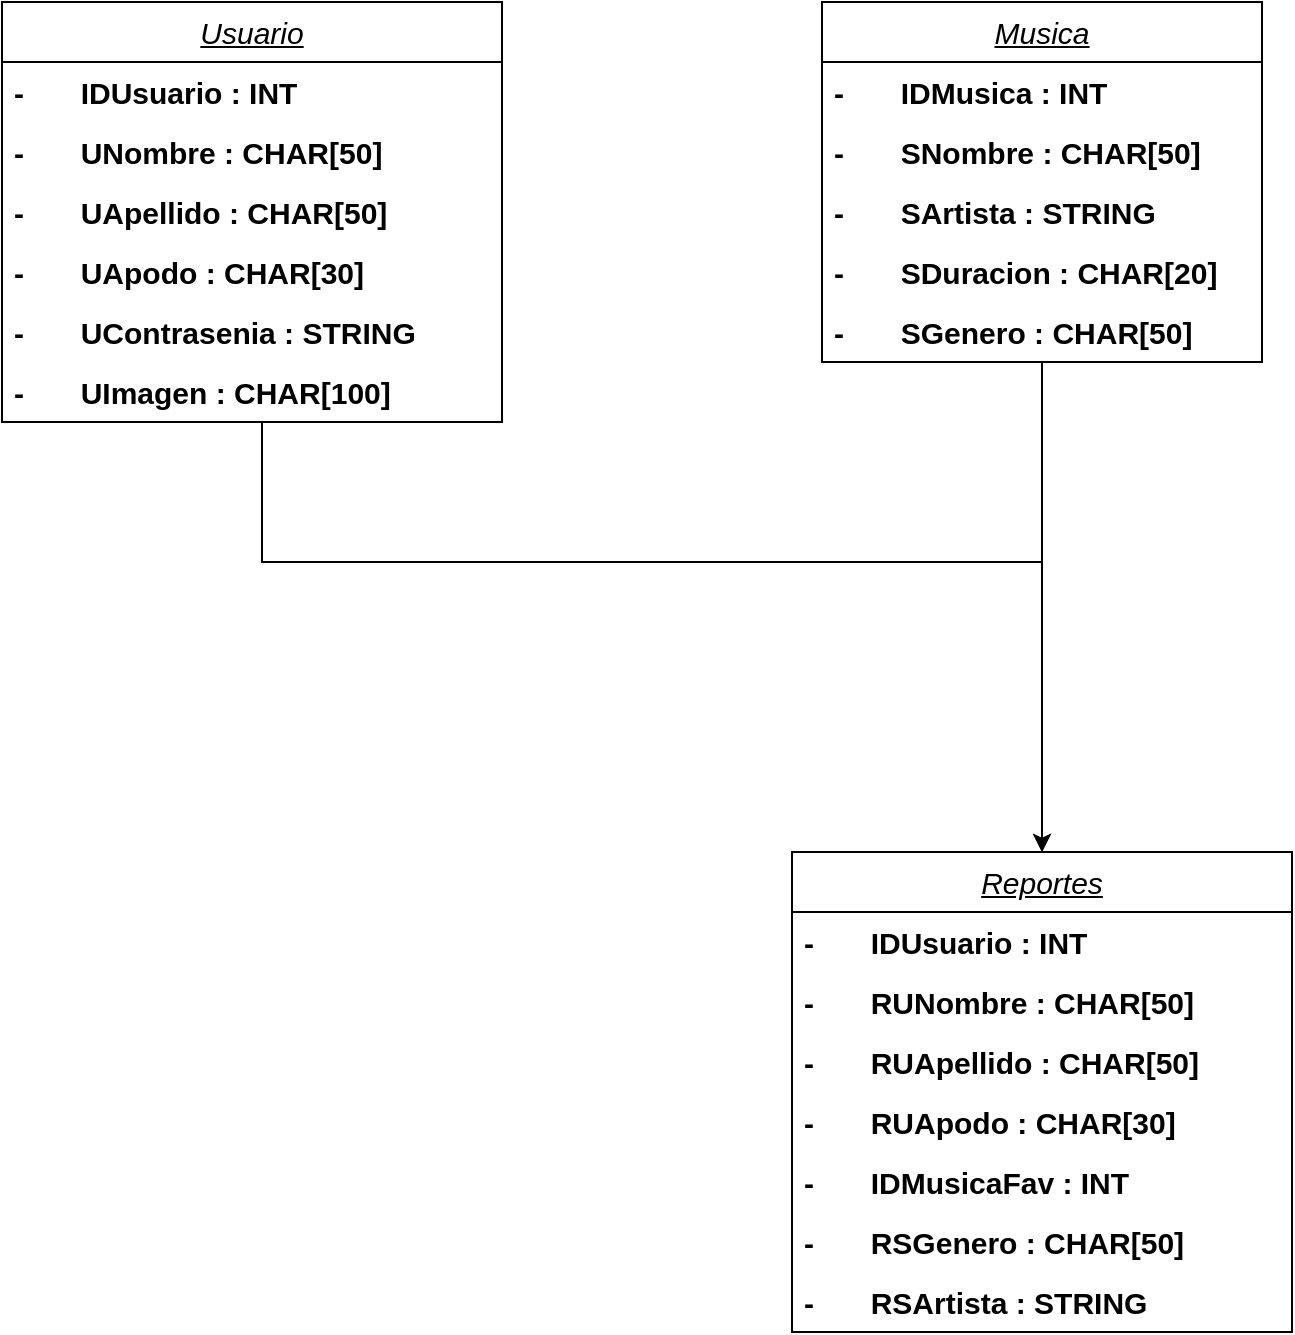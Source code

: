 <mxfile version="21.0.10" type="device"><diagram name="Página-1" id="LNIsn7Z285M69_nVjDnf"><mxGraphModel dx="1372" dy="836" grid="1" gridSize="10" guides="1" tooltips="1" connect="1" arrows="1" fold="1" page="1" pageScale="1" pageWidth="827" pageHeight="1169" math="0" shadow="0"><root><mxCell id="0"/><mxCell id="1" parent="0"/><mxCell id="DHTPwUgvfbfwdAhgoGfV-33" style="edgeStyle=orthogonalEdgeStyle;rounded=0;orthogonalLoop=1;jettySize=auto;html=1;entryX=0.5;entryY=0;entryDx=0;entryDy=0;" edge="1" parent="1" source="DHTPwUgvfbfwdAhgoGfV-1" target="DHTPwUgvfbfwdAhgoGfV-25"><mxGeometry relative="1" as="geometry"/></mxCell><mxCell id="DHTPwUgvfbfwdAhgoGfV-1" value="Musica" style="swimlane;fontStyle=6;childLayout=stackLayout;horizontal=1;startSize=30;horizontalStack=0;resizeParent=1;resizeParentMax=0;resizeLast=0;collapsible=1;marginBottom=0;whiteSpace=wrap;html=1;enumerate=0;fontSize=15;" vertex="1" parent="1"><mxGeometry x="480" y="40" width="220" height="180" as="geometry"><mxRectangle x="344" y="110" width="80" height="30" as="alternateBounds"/></mxGeometry></mxCell><mxCell id="DHTPwUgvfbfwdAhgoGfV-2" value="-&lt;span style=&quot;white-space: pre; font-size: 15px;&quot;&gt;&#9;&lt;/span&gt;IDMusica : INT" style="text;strokeColor=none;fillColor=none;align=left;verticalAlign=middle;spacingLeft=4;spacingRight=4;overflow=hidden;points=[[0,0.5],[1,0.5]];portConstraint=eastwest;rotatable=0;whiteSpace=wrap;html=1;fontSize=15;fontStyle=1" vertex="1" parent="DHTPwUgvfbfwdAhgoGfV-1"><mxGeometry y="30" width="220" height="30" as="geometry"/></mxCell><mxCell id="DHTPwUgvfbfwdAhgoGfV-3" value="-&lt;span style=&quot;white-space: pre; font-size: 15px;&quot;&gt;&#9;&lt;/span&gt;SNombre : CHAR[50]" style="text;strokeColor=none;fillColor=none;align=left;verticalAlign=middle;spacingLeft=4;spacingRight=4;overflow=hidden;points=[[0,0.5],[1,0.5]];portConstraint=eastwest;rotatable=0;whiteSpace=wrap;html=1;fontSize=15;fontStyle=1" vertex="1" parent="DHTPwUgvfbfwdAhgoGfV-1"><mxGeometry y="60" width="220" height="30" as="geometry"/></mxCell><mxCell id="DHTPwUgvfbfwdAhgoGfV-4" value="-&lt;span style=&quot;white-space: pre; font-size: 15px;&quot;&gt;&#9;&lt;/span&gt;SArtista : STRING" style="text;strokeColor=none;fillColor=none;align=left;verticalAlign=middle;spacingLeft=4;spacingRight=4;overflow=hidden;points=[[0,0.5],[1,0.5]];portConstraint=eastwest;rotatable=0;whiteSpace=wrap;html=1;fontSize=15;fontStyle=1" vertex="1" parent="DHTPwUgvfbfwdAhgoGfV-1"><mxGeometry y="90" width="220" height="30" as="geometry"/></mxCell><mxCell id="DHTPwUgvfbfwdAhgoGfV-16" value="-&lt;span style=&quot;white-space: pre; font-size: 15px;&quot;&gt;&#9;&lt;/span&gt;SDuracion : CHAR[20]" style="text;strokeColor=none;fillColor=none;align=left;verticalAlign=middle;spacingLeft=4;spacingRight=4;overflow=hidden;points=[[0,0.5],[1,0.5]];portConstraint=eastwest;rotatable=0;whiteSpace=wrap;html=1;fontSize=15;fontStyle=1" vertex="1" parent="DHTPwUgvfbfwdAhgoGfV-1"><mxGeometry y="120" width="220" height="30" as="geometry"/></mxCell><mxCell id="DHTPwUgvfbfwdAhgoGfV-17" value="-&lt;span style=&quot;white-space: pre; font-size: 15px;&quot;&gt;&#9;&lt;/span&gt;SGenero : CHAR[50]" style="text;strokeColor=none;fillColor=none;align=left;verticalAlign=middle;spacingLeft=4;spacingRight=4;overflow=hidden;points=[[0,0.5],[1,0.5]];portConstraint=eastwest;rotatable=0;whiteSpace=wrap;html=1;fontSize=15;fontStyle=1" vertex="1" parent="DHTPwUgvfbfwdAhgoGfV-1"><mxGeometry y="150" width="220" height="30" as="geometry"/></mxCell><mxCell id="DHTPwUgvfbfwdAhgoGfV-34" style="edgeStyle=orthogonalEdgeStyle;rounded=0;orthogonalLoop=1;jettySize=auto;html=1;" edge="1" parent="1" source="DHTPwUgvfbfwdAhgoGfV-18" target="DHTPwUgvfbfwdAhgoGfV-25"><mxGeometry relative="1" as="geometry"><Array as="points"><mxPoint x="200" y="320"/><mxPoint x="590" y="320"/></Array></mxGeometry></mxCell><mxCell id="DHTPwUgvfbfwdAhgoGfV-18" value="Usuario" style="swimlane;fontStyle=6;childLayout=stackLayout;horizontal=1;startSize=30;horizontalStack=0;resizeParent=1;resizeParentMax=0;resizeLast=0;collapsible=1;marginBottom=0;whiteSpace=wrap;html=1;enumerate=0;fontSize=15;" vertex="1" parent="1"><mxGeometry x="70" y="40" width="250" height="210" as="geometry"><mxRectangle x="344" y="110" width="80" height="30" as="alternateBounds"/></mxGeometry></mxCell><mxCell id="DHTPwUgvfbfwdAhgoGfV-19" value="-&lt;span style=&quot;white-space: pre;&quot;&gt;&#9;&lt;/span&gt;IDUsuario : INT" style="text;strokeColor=none;fillColor=none;align=left;verticalAlign=middle;spacingLeft=4;spacingRight=4;overflow=hidden;points=[[0,0.5],[1,0.5]];portConstraint=eastwest;rotatable=0;whiteSpace=wrap;html=1;fontStyle=1;fontSize=15;" vertex="1" parent="DHTPwUgvfbfwdAhgoGfV-18"><mxGeometry y="30" width="250" height="30" as="geometry"/></mxCell><mxCell id="DHTPwUgvfbfwdAhgoGfV-20" value="-&lt;span style=&quot;white-space: pre; font-size: 15px;&quot;&gt;&#9;&lt;/span&gt;UNombre : CHAR[50]" style="text;strokeColor=none;fillColor=none;align=left;verticalAlign=middle;spacingLeft=4;spacingRight=4;overflow=hidden;points=[[0,0.5],[1,0.5]];portConstraint=eastwest;rotatable=0;whiteSpace=wrap;html=1;fontStyle=1;fontSize=15;" vertex="1" parent="DHTPwUgvfbfwdAhgoGfV-18"><mxGeometry y="60" width="250" height="30" as="geometry"/></mxCell><mxCell id="DHTPwUgvfbfwdAhgoGfV-21" value="-&lt;span style=&quot;white-space: pre; font-size: 15px;&quot;&gt;&#9;&lt;/span&gt;UApellido : CHAR[50]" style="text;strokeColor=none;fillColor=none;align=left;verticalAlign=middle;spacingLeft=4;spacingRight=4;overflow=hidden;points=[[0,0.5],[1,0.5]];portConstraint=eastwest;rotatable=0;whiteSpace=wrap;html=1;fontStyle=1;fontSize=15;" vertex="1" parent="DHTPwUgvfbfwdAhgoGfV-18"><mxGeometry y="90" width="250" height="30" as="geometry"/></mxCell><mxCell id="DHTPwUgvfbfwdAhgoGfV-22" value="-&lt;span style=&quot;white-space: pre; font-size: 15px;&quot;&gt;&#9;&lt;/span&gt;UApodo : CHAR[30]" style="text;strokeColor=none;fillColor=none;align=left;verticalAlign=middle;spacingLeft=4;spacingRight=4;overflow=hidden;points=[[0,0.5],[1,0.5]];portConstraint=eastwest;rotatable=0;whiteSpace=wrap;html=1;fontSize=15;fontStyle=1" vertex="1" parent="DHTPwUgvfbfwdAhgoGfV-18"><mxGeometry y="120" width="250" height="30" as="geometry"/></mxCell><mxCell id="DHTPwUgvfbfwdAhgoGfV-23" value="-&lt;span style=&quot;white-space: pre; font-size: 15px;&quot;&gt;&#9;&lt;/span&gt;UContrasenia : STRING" style="text;strokeColor=none;fillColor=none;align=left;verticalAlign=middle;spacingLeft=4;spacingRight=4;overflow=hidden;points=[[0,0.5],[1,0.5]];portConstraint=eastwest;rotatable=0;whiteSpace=wrap;html=1;fontSize=15;fontStyle=1" vertex="1" parent="DHTPwUgvfbfwdAhgoGfV-18"><mxGeometry y="150" width="250" height="30" as="geometry"/></mxCell><mxCell id="DHTPwUgvfbfwdAhgoGfV-24" value="-&lt;span style=&quot;white-space: pre; font-size: 15px;&quot;&gt;&#9;&lt;/span&gt;UImagen : CHAR[100]" style="text;strokeColor=none;fillColor=none;align=left;verticalAlign=middle;spacingLeft=4;spacingRight=4;overflow=hidden;points=[[0,0.5],[1,0.5]];portConstraint=eastwest;rotatable=0;whiteSpace=wrap;html=1;fontSize=15;fontStyle=1" vertex="1" parent="DHTPwUgvfbfwdAhgoGfV-18"><mxGeometry y="180" width="250" height="30" as="geometry"/></mxCell><mxCell id="DHTPwUgvfbfwdAhgoGfV-25" value="Reportes" style="swimlane;fontStyle=6;childLayout=stackLayout;horizontal=1;startSize=30;horizontalStack=0;resizeParent=1;resizeParentMax=0;resizeLast=0;collapsible=1;marginBottom=0;whiteSpace=wrap;html=1;enumerate=0;fontSize=15;" vertex="1" parent="1"><mxGeometry x="465" y="465" width="250" height="240" as="geometry"><mxRectangle x="344" y="110" width="80" height="30" as="alternateBounds"/></mxGeometry></mxCell><mxCell id="DHTPwUgvfbfwdAhgoGfV-26" value="-&lt;span style=&quot;white-space: pre;&quot;&gt;&#9;&lt;/span&gt;IDUsuario : INT" style="text;strokeColor=none;fillColor=none;align=left;verticalAlign=middle;spacingLeft=4;spacingRight=4;overflow=hidden;points=[[0,0.5],[1,0.5]];portConstraint=eastwest;rotatable=0;whiteSpace=wrap;html=1;fontStyle=1;fontSize=15;" vertex="1" parent="DHTPwUgvfbfwdAhgoGfV-25"><mxGeometry y="30" width="250" height="30" as="geometry"/></mxCell><mxCell id="DHTPwUgvfbfwdAhgoGfV-27" value="-&lt;span style=&quot;white-space: pre; font-size: 15px;&quot;&gt;&#9;&lt;/span&gt;RUNombre : CHAR[50]" style="text;strokeColor=none;fillColor=none;align=left;verticalAlign=middle;spacingLeft=4;spacingRight=4;overflow=hidden;points=[[0,0.5],[1,0.5]];portConstraint=eastwest;rotatable=0;whiteSpace=wrap;html=1;fontStyle=1;fontSize=15;" vertex="1" parent="DHTPwUgvfbfwdAhgoGfV-25"><mxGeometry y="60" width="250" height="30" as="geometry"/></mxCell><mxCell id="DHTPwUgvfbfwdAhgoGfV-28" value="-&lt;span style=&quot;white-space: pre; font-size: 15px;&quot;&gt;&#9;&lt;/span&gt;RUApellido : CHAR[50]" style="text;strokeColor=none;fillColor=none;align=left;verticalAlign=middle;spacingLeft=4;spacingRight=4;overflow=hidden;points=[[0,0.5],[1,0.5]];portConstraint=eastwest;rotatable=0;whiteSpace=wrap;html=1;fontStyle=1;fontSize=15;" vertex="1" parent="DHTPwUgvfbfwdAhgoGfV-25"><mxGeometry y="90" width="250" height="30" as="geometry"/></mxCell><mxCell id="DHTPwUgvfbfwdAhgoGfV-29" value="-&lt;span style=&quot;white-space: pre; font-size: 15px;&quot;&gt;&#9;&lt;/span&gt;RUApodo : CHAR[30]" style="text;strokeColor=none;fillColor=none;align=left;verticalAlign=middle;spacingLeft=4;spacingRight=4;overflow=hidden;points=[[0,0.5],[1,0.5]];portConstraint=eastwest;rotatable=0;whiteSpace=wrap;html=1;fontSize=15;fontStyle=1" vertex="1" parent="DHTPwUgvfbfwdAhgoGfV-25"><mxGeometry y="120" width="250" height="30" as="geometry"/></mxCell><mxCell id="DHTPwUgvfbfwdAhgoGfV-30" value="-&lt;span style=&quot;white-space: pre; font-size: 15px;&quot;&gt;&#9;&lt;/span&gt;IDMusicaFav&amp;nbsp;: INT" style="text;strokeColor=none;fillColor=none;align=left;verticalAlign=middle;spacingLeft=4;spacingRight=4;overflow=hidden;points=[[0,0.5],[1,0.5]];portConstraint=eastwest;rotatable=0;whiteSpace=wrap;html=1;fontSize=15;fontStyle=1" vertex="1" parent="DHTPwUgvfbfwdAhgoGfV-25"><mxGeometry y="150" width="250" height="30" as="geometry"/></mxCell><mxCell id="DHTPwUgvfbfwdAhgoGfV-31" value="-&lt;span style=&quot;white-space: pre; font-size: 15px;&quot;&gt;&#9;&lt;/span&gt;RSGenero&amp;nbsp;: CHAR[50]" style="text;strokeColor=none;fillColor=none;align=left;verticalAlign=middle;spacingLeft=4;spacingRight=4;overflow=hidden;points=[[0,0.5],[1,0.5]];portConstraint=eastwest;rotatable=0;whiteSpace=wrap;html=1;fontSize=15;fontStyle=1" vertex="1" parent="DHTPwUgvfbfwdAhgoGfV-25"><mxGeometry y="180" width="250" height="30" as="geometry"/></mxCell><mxCell id="DHTPwUgvfbfwdAhgoGfV-32" value="-&lt;span style=&quot;white-space: pre; font-size: 15px;&quot;&gt;&#9;&lt;/span&gt;RSArtista : STRING" style="text;strokeColor=none;fillColor=none;align=left;verticalAlign=middle;spacingLeft=4;spacingRight=4;overflow=hidden;points=[[0,0.5],[1,0.5]];portConstraint=eastwest;rotatable=0;whiteSpace=wrap;html=1;fontSize=15;fontStyle=1" vertex="1" parent="DHTPwUgvfbfwdAhgoGfV-25"><mxGeometry y="210" width="250" height="30" as="geometry"/></mxCell></root></mxGraphModel></diagram></mxfile>